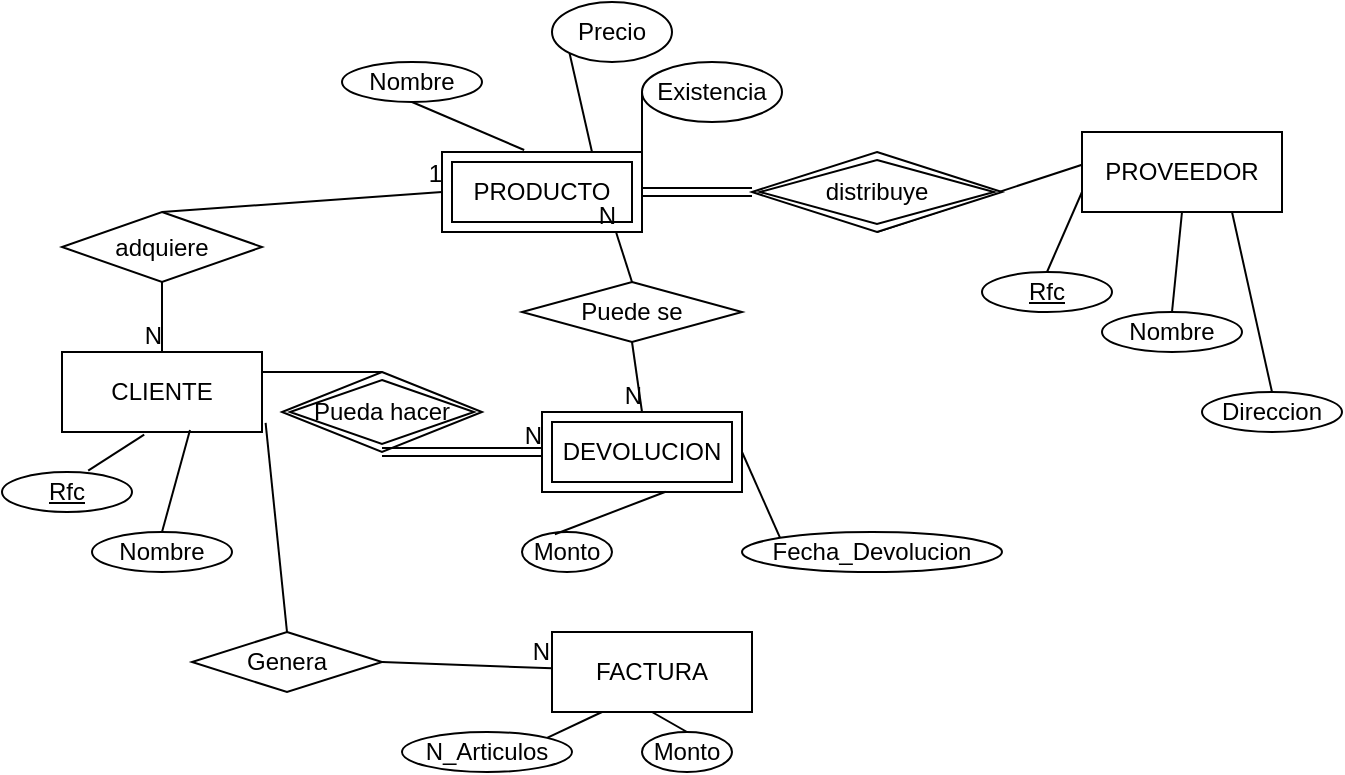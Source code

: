<mxfile version="13.7.8" type="github">
  <diagram id="R2lEEEUBdFMjLlhIrx00" name="Page-1">
    <mxGraphModel dx="696" dy="769" grid="1" gridSize="10" guides="1" tooltips="1" connect="1" arrows="1" fold="1" page="1" pageScale="1" pageWidth="850" pageHeight="1100" math="0" shadow="0" extFonts="Permanent Marker^https://fonts.googleapis.com/css?family=Permanent+Marker">
      <root>
        <mxCell id="0" />
        <mxCell id="1" parent="0" />
        <mxCell id="2MwDD0MVYZ0e9IB-4ncI-2" value="Nombre" style="ellipse;whiteSpace=wrap;html=1;align=center;" parent="1" vertex="1">
          <mxGeometry x="320" y="95" width="70" height="20" as="geometry" />
        </mxCell>
        <mxCell id="2MwDD0MVYZ0e9IB-4ncI-4" value="Precio" style="ellipse;whiteSpace=wrap;html=1;align=center;" parent="1" vertex="1">
          <mxGeometry x="425" y="65" width="60" height="30" as="geometry" />
        </mxCell>
        <mxCell id="2MwDD0MVYZ0e9IB-4ncI-5" value="Existencia" style="ellipse;whiteSpace=wrap;html=1;align=center;" parent="1" vertex="1">
          <mxGeometry x="470" y="95" width="70" height="30" as="geometry" />
        </mxCell>
        <mxCell id="2MwDD0MVYZ0e9IB-4ncI-8" value="" style="endArrow=none;html=1;rounded=0;exitX=0.5;exitY=1;exitDx=0;exitDy=0;entryX=0.411;entryY=-0.025;entryDx=0;entryDy=0;entryPerimeter=0;" parent="1" source="2MwDD0MVYZ0e9IB-4ncI-2" target="2MwDD0MVYZ0e9IB-4ncI-11" edge="1">
          <mxGeometry relative="1" as="geometry">
            <mxPoint x="380" y="100" as="sourcePoint" />
            <mxPoint x="410" y="130" as="targetPoint" />
          </mxGeometry>
        </mxCell>
        <mxCell id="2MwDD0MVYZ0e9IB-4ncI-9" value="" style="endArrow=none;html=1;rounded=0;exitX=0;exitY=1;exitDx=0;exitDy=0;entryX=0.75;entryY=0;entryDx=0;entryDy=0;" parent="1" source="2MwDD0MVYZ0e9IB-4ncI-4" target="2MwDD0MVYZ0e9IB-4ncI-11" edge="1">
          <mxGeometry relative="1" as="geometry">
            <mxPoint x="440" y="110" as="sourcePoint" />
            <mxPoint x="435" y="130" as="targetPoint" />
          </mxGeometry>
        </mxCell>
        <mxCell id="2MwDD0MVYZ0e9IB-4ncI-10" value="" style="endArrow=none;html=1;rounded=0;exitX=1;exitY=0.25;exitDx=0;exitDy=0;entryX=0;entryY=0.5;entryDx=0;entryDy=0;" parent="1" source="2MwDD0MVYZ0e9IB-4ncI-11" target="2MwDD0MVYZ0e9IB-4ncI-5" edge="1">
          <mxGeometry relative="1" as="geometry">
            <mxPoint x="460" y="130" as="sourcePoint" />
            <mxPoint x="524.1" y="141" as="targetPoint" />
          </mxGeometry>
        </mxCell>
        <mxCell id="2MwDD0MVYZ0e9IB-4ncI-11" value="PRODUCTO" style="shape=ext;margin=3;double=1;whiteSpace=wrap;html=1;align=center;" parent="1" vertex="1">
          <mxGeometry x="370" y="140" width="100" height="40" as="geometry" />
        </mxCell>
        <mxCell id="2MwDD0MVYZ0e9IB-4ncI-13" value="" style="shape=link;html=1;rounded=0;exitX=1;exitY=0.5;exitDx=0;exitDy=0;entryX=0;entryY=0.5;entryDx=0;entryDy=0;" parent="1" source="2MwDD0MVYZ0e9IB-4ncI-11" target="2MwDD0MVYZ0e9IB-4ncI-42" edge="1">
          <mxGeometry relative="1" as="geometry">
            <mxPoint x="500" y="159.5" as="sourcePoint" />
            <mxPoint x="535" y="220" as="targetPoint" />
          </mxGeometry>
        </mxCell>
        <mxCell id="2MwDD0MVYZ0e9IB-4ncI-15" value="" style="endArrow=none;html=1;rounded=0;exitX=0.5;exitY=1;exitDx=0;exitDy=0;entryX=0.5;entryY=0;entryDx=0;entryDy=0;" parent="1" target="2MwDD0MVYZ0e9IB-4ncI-18" edge="1" source="2MwDD0MVYZ0e9IB-4ncI-42">
          <mxGeometry relative="1" as="geometry">
            <mxPoint x="535" y="250" as="sourcePoint" />
            <mxPoint x="535" y="300" as="targetPoint" />
          </mxGeometry>
        </mxCell>
        <mxCell id="2MwDD0MVYZ0e9IB-4ncI-18" value="PROVEEDOR" style="whiteSpace=wrap;html=1;align=center;" parent="1" vertex="1">
          <mxGeometry x="690" y="130" width="100" height="40" as="geometry" />
        </mxCell>
        <mxCell id="2MwDD0MVYZ0e9IB-4ncI-19" value="Nombre" style="ellipse;whiteSpace=wrap;html=1;align=center;" parent="1" vertex="1">
          <mxGeometry x="700" y="220" width="70" height="20" as="geometry" />
        </mxCell>
        <mxCell id="2MwDD0MVYZ0e9IB-4ncI-20" value="Rfc" style="ellipse;whiteSpace=wrap;html=1;align=center;fontStyle=4;" parent="1" vertex="1">
          <mxGeometry x="640" y="200" width="65" height="20" as="geometry" />
        </mxCell>
        <mxCell id="2MwDD0MVYZ0e9IB-4ncI-22" value="Direccion" style="ellipse;whiteSpace=wrap;html=1;align=center;" parent="1" vertex="1">
          <mxGeometry x="750" y="260" width="70" height="20" as="geometry" />
        </mxCell>
        <mxCell id="2MwDD0MVYZ0e9IB-4ncI-23" value="" style="endArrow=none;html=1;rounded=0;entryX=0;entryY=0.75;entryDx=0;entryDy=0;exitX=0.5;exitY=0;exitDx=0;exitDy=0;" parent="1" source="2MwDD0MVYZ0e9IB-4ncI-20" target="2MwDD0MVYZ0e9IB-4ncI-18" edge="1">
          <mxGeometry relative="1" as="geometry">
            <mxPoint x="240" y="430" as="sourcePoint" />
            <mxPoint x="400" y="430" as="targetPoint" />
          </mxGeometry>
        </mxCell>
        <mxCell id="2MwDD0MVYZ0e9IB-4ncI-24" value="" style="endArrow=none;html=1;rounded=0;entryX=0.5;entryY=1;entryDx=0;entryDy=0;exitX=0.5;exitY=0;exitDx=0;exitDy=0;" parent="1" source="2MwDD0MVYZ0e9IB-4ncI-19" target="2MwDD0MVYZ0e9IB-4ncI-18" edge="1">
          <mxGeometry relative="1" as="geometry">
            <mxPoint x="510" y="350" as="sourcePoint" />
            <mxPoint x="552.5" y="320" as="targetPoint" />
          </mxGeometry>
        </mxCell>
        <mxCell id="2MwDD0MVYZ0e9IB-4ncI-25" value="" style="endArrow=none;html=1;rounded=0;entryX=0.5;entryY=0;entryDx=0;entryDy=0;exitX=0.75;exitY=1;exitDx=0;exitDy=0;" parent="1" source="2MwDD0MVYZ0e9IB-4ncI-18" target="2MwDD0MVYZ0e9IB-4ncI-22" edge="1">
          <mxGeometry relative="1" as="geometry">
            <mxPoint x="570" y="340" as="sourcePoint" />
            <mxPoint x="612.5" y="310" as="targetPoint" />
          </mxGeometry>
        </mxCell>
        <mxCell id="2MwDD0MVYZ0e9IB-4ncI-27" value="adquiere" style="shape=rhombus;perimeter=rhombusPerimeter;whiteSpace=wrap;html=1;align=center;" parent="1" vertex="1">
          <mxGeometry x="180" y="170" width="100" height="35" as="geometry" />
        </mxCell>
        <mxCell id="2MwDD0MVYZ0e9IB-4ncI-31" value="" style="endArrow=none;html=1;rounded=0;entryX=0;entryY=0.5;entryDx=0;entryDy=0;exitX=0.5;exitY=0;exitDx=0;exitDy=0;" parent="1" source="2MwDD0MVYZ0e9IB-4ncI-27" target="2MwDD0MVYZ0e9IB-4ncI-11" edge="1">
          <mxGeometry relative="1" as="geometry">
            <mxPoint x="180" y="210" as="sourcePoint" />
            <mxPoint x="340" y="210" as="targetPoint" />
          </mxGeometry>
        </mxCell>
        <mxCell id="2MwDD0MVYZ0e9IB-4ncI-32" value="1" style="resizable=0;html=1;align=right;verticalAlign=bottom;" parent="2MwDD0MVYZ0e9IB-4ncI-31" connectable="0" vertex="1">
          <mxGeometry x="1" relative="1" as="geometry" />
        </mxCell>
        <mxCell id="2MwDD0MVYZ0e9IB-4ncI-33" value="CLIENTE" style="whiteSpace=wrap;html=1;align=center;" parent="1" vertex="1">
          <mxGeometry x="180" y="240" width="100" height="40" as="geometry" />
        </mxCell>
        <mxCell id="2MwDD0MVYZ0e9IB-4ncI-34" value="" style="endArrow=none;html=1;rounded=0;entryX=0.5;entryY=0;entryDx=0;entryDy=0;exitX=0.5;exitY=1;exitDx=0;exitDy=0;" parent="1" source="2MwDD0MVYZ0e9IB-4ncI-27" target="2MwDD0MVYZ0e9IB-4ncI-33" edge="1">
          <mxGeometry relative="1" as="geometry">
            <mxPoint x="80" y="240" as="sourcePoint" />
            <mxPoint x="240" y="240" as="targetPoint" />
          </mxGeometry>
        </mxCell>
        <mxCell id="2MwDD0MVYZ0e9IB-4ncI-35" value="N" style="resizable=0;html=1;align=right;verticalAlign=bottom;" parent="2MwDD0MVYZ0e9IB-4ncI-34" connectable="0" vertex="1">
          <mxGeometry x="1" relative="1" as="geometry" />
        </mxCell>
        <mxCell id="2MwDD0MVYZ0e9IB-4ncI-36" value="Nombre" style="ellipse;whiteSpace=wrap;html=1;align=center;" parent="1" vertex="1">
          <mxGeometry x="195" y="330" width="70" height="20" as="geometry" />
        </mxCell>
        <mxCell id="2MwDD0MVYZ0e9IB-4ncI-39" value="Rfc" style="ellipse;whiteSpace=wrap;html=1;align=center;fontStyle=4;" parent="1" vertex="1">
          <mxGeometry x="150" y="300" width="65" height="20" as="geometry" />
        </mxCell>
        <mxCell id="2MwDD0MVYZ0e9IB-4ncI-40" value="" style="endArrow=none;html=1;rounded=0;entryX=0.411;entryY=1.032;entryDx=0;entryDy=0;entryPerimeter=0;exitX=0.663;exitY=-0.036;exitDx=0;exitDy=0;exitPerimeter=0;" parent="1" source="2MwDD0MVYZ0e9IB-4ncI-39" target="2MwDD0MVYZ0e9IB-4ncI-33" edge="1">
          <mxGeometry relative="1" as="geometry">
            <mxPoint x="60" y="350" as="sourcePoint" />
            <mxPoint x="220" y="350" as="targetPoint" />
          </mxGeometry>
        </mxCell>
        <mxCell id="2MwDD0MVYZ0e9IB-4ncI-41" value="" style="endArrow=none;html=1;rounded=0;entryX=0.5;entryY=0;entryDx=0;entryDy=0;exitX=0.64;exitY=0.975;exitDx=0;exitDy=0;exitPerimeter=0;" parent="1" source="2MwDD0MVYZ0e9IB-4ncI-33" target="2MwDD0MVYZ0e9IB-4ncI-36" edge="1">
          <mxGeometry relative="1" as="geometry">
            <mxPoint x="320" y="340" as="sourcePoint" />
            <mxPoint x="348.01" y="314" as="targetPoint" />
          </mxGeometry>
        </mxCell>
        <mxCell id="2MwDD0MVYZ0e9IB-4ncI-42" value="distribuye" style="shape=rhombus;double=1;perimeter=rhombusPerimeter;whiteSpace=wrap;html=1;align=center;" parent="1" vertex="1">
          <mxGeometry x="525" y="140" width="125" height="40" as="geometry" />
        </mxCell>
        <mxCell id="kYxpK8CYSNNE0a9SE648-3" value="FACTURA" style="whiteSpace=wrap;html=1;align=center;" vertex="1" parent="1">
          <mxGeometry x="425" y="380" width="100" height="40" as="geometry" />
        </mxCell>
        <mxCell id="kYxpK8CYSNNE0a9SE648-5" value="Monto" style="ellipse;whiteSpace=wrap;html=1;align=center;" vertex="1" parent="1">
          <mxGeometry x="470" y="430" width="45" height="20" as="geometry" />
        </mxCell>
        <mxCell id="kYxpK8CYSNNE0a9SE648-8" value="" style="endArrow=none;html=1;rounded=0;exitX=1;exitY=0;exitDx=0;exitDy=0;entryX=0.25;entryY=1;entryDx=0;entryDy=0;" edge="1" parent="1" source="kYxpK8CYSNNE0a9SE648-19" target="kYxpK8CYSNNE0a9SE648-3">
          <mxGeometry relative="1" as="geometry">
            <mxPoint x="485" y="270" as="sourcePoint" />
            <mxPoint x="560" y="300" as="targetPoint" />
          </mxGeometry>
        </mxCell>
        <mxCell id="kYxpK8CYSNNE0a9SE648-9" value="" style="endArrow=none;html=1;rounded=0;exitX=0.5;exitY=0;exitDx=0;exitDy=0;entryX=0.5;entryY=1;entryDx=0;entryDy=0;" edge="1" parent="1" source="kYxpK8CYSNNE0a9SE648-5" target="kYxpK8CYSNNE0a9SE648-3">
          <mxGeometry relative="1" as="geometry">
            <mxPoint x="510" y="310" as="sourcePoint" />
            <mxPoint x="550" y="290" as="targetPoint" />
          </mxGeometry>
        </mxCell>
        <mxCell id="kYxpK8CYSNNE0a9SE648-11" value="Genera" style="shape=rhombus;perimeter=rhombusPerimeter;whiteSpace=wrap;html=1;align=center;" vertex="1" parent="1">
          <mxGeometry x="245" y="380" width="95" height="30" as="geometry" />
        </mxCell>
        <mxCell id="kYxpK8CYSNNE0a9SE648-12" value="" style="endArrow=none;html=1;rounded=0;exitX=1;exitY=0.5;exitDx=0;exitDy=0;" edge="1" parent="1" source="kYxpK8CYSNNE0a9SE648-11" target="kYxpK8CYSNNE0a9SE648-3">
          <mxGeometry relative="1" as="geometry">
            <mxPoint x="290" y="300" as="sourcePoint" />
            <mxPoint x="450" y="300" as="targetPoint" />
          </mxGeometry>
        </mxCell>
        <mxCell id="kYxpK8CYSNNE0a9SE648-13" value="N" style="resizable=0;html=1;align=right;verticalAlign=bottom;" connectable="0" vertex="1" parent="kYxpK8CYSNNE0a9SE648-12">
          <mxGeometry x="1" relative="1" as="geometry" />
        </mxCell>
        <mxCell id="kYxpK8CYSNNE0a9SE648-14" value="" style="endArrow=none;html=1;rounded=0;exitX=1.018;exitY=0.885;exitDx=0;exitDy=0;entryX=0.5;entryY=0;entryDx=0;entryDy=0;exitPerimeter=0;" edge="1" parent="1" source="2MwDD0MVYZ0e9IB-4ncI-33" target="kYxpK8CYSNNE0a9SE648-11">
          <mxGeometry relative="1" as="geometry">
            <mxPoint x="340" y="220" as="sourcePoint" />
            <mxPoint x="500" y="220" as="targetPoint" />
          </mxGeometry>
        </mxCell>
        <mxCell id="kYxpK8CYSNNE0a9SE648-19" value="N_Articulos" style="ellipse;whiteSpace=wrap;html=1;align=center;" vertex="1" parent="1">
          <mxGeometry x="350" y="430" width="85" height="20" as="geometry" />
        </mxCell>
        <mxCell id="kYxpK8CYSNNE0a9SE648-22" value="DEVOLUCION" style="shape=ext;margin=3;double=1;whiteSpace=wrap;html=1;align=center;" vertex="1" parent="1">
          <mxGeometry x="420" y="270" width="100" height="40" as="geometry" />
        </mxCell>
        <mxCell id="kYxpK8CYSNNE0a9SE648-23" value="Pueda hacer" style="shape=rhombus;double=1;perimeter=rhombusPerimeter;whiteSpace=wrap;html=1;align=center;" vertex="1" parent="1">
          <mxGeometry x="290" y="250" width="100" height="40" as="geometry" />
        </mxCell>
        <mxCell id="kYxpK8CYSNNE0a9SE648-24" value="" style="endArrow=none;html=1;rounded=0;entryX=0.5;entryY=0;entryDx=0;entryDy=0;exitX=1;exitY=0.25;exitDx=0;exitDy=0;" edge="1" parent="1" source="2MwDD0MVYZ0e9IB-4ncI-33" target="kYxpK8CYSNNE0a9SE648-23">
          <mxGeometry relative="1" as="geometry">
            <mxPoint x="320" y="240" as="sourcePoint" />
            <mxPoint x="480" y="290" as="targetPoint" />
          </mxGeometry>
        </mxCell>
        <mxCell id="kYxpK8CYSNNE0a9SE648-29" value="" style="shape=link;html=1;rounded=0;exitX=0.5;exitY=1;exitDx=0;exitDy=0;entryX=0;entryY=0.5;entryDx=0;entryDy=0;" edge="1" parent="1" source="kYxpK8CYSNNE0a9SE648-23" target="kYxpK8CYSNNE0a9SE648-22">
          <mxGeometry relative="1" as="geometry">
            <mxPoint x="340" y="400" as="sourcePoint" />
            <mxPoint x="360" y="400" as="targetPoint" />
          </mxGeometry>
        </mxCell>
        <mxCell id="kYxpK8CYSNNE0a9SE648-30" value="N" style="resizable=0;html=1;align=right;verticalAlign=bottom;" connectable="0" vertex="1" parent="kYxpK8CYSNNE0a9SE648-29">
          <mxGeometry x="1" relative="1" as="geometry" />
        </mxCell>
        <mxCell id="kYxpK8CYSNNE0a9SE648-34" value="Fecha_Devolucion" style="ellipse;whiteSpace=wrap;html=1;align=center;" vertex="1" parent="1">
          <mxGeometry x="520" y="330" width="130" height="20" as="geometry" />
        </mxCell>
        <mxCell id="kYxpK8CYSNNE0a9SE648-35" value="" style="endArrow=none;html=1;rounded=0;exitX=1;exitY=0.5;exitDx=0;exitDy=0;entryX=0;entryY=0;entryDx=0;entryDy=0;" edge="1" parent="1" source="kYxpK8CYSNNE0a9SE648-22" target="kYxpK8CYSNNE0a9SE648-34">
          <mxGeometry relative="1" as="geometry">
            <mxPoint x="570" y="400" as="sourcePoint" />
            <mxPoint x="619.6" y="368.72" as="targetPoint" />
          </mxGeometry>
        </mxCell>
        <mxCell id="kYxpK8CYSNNE0a9SE648-38" value="Monto" style="ellipse;whiteSpace=wrap;html=1;align=center;" vertex="1" parent="1">
          <mxGeometry x="410" y="330" width="45" height="20" as="geometry" />
        </mxCell>
        <mxCell id="kYxpK8CYSNNE0a9SE648-39" value="" style="endArrow=none;html=1;rounded=0;exitX=0.618;exitY=0.997;exitDx=0;exitDy=0;exitPerimeter=0;entryX=0.365;entryY=0.055;entryDx=0;entryDy=0;entryPerimeter=0;" edge="1" parent="1" source="kYxpK8CYSNNE0a9SE648-22" target="kYxpK8CYSNNE0a9SE648-38">
          <mxGeometry relative="1" as="geometry">
            <mxPoint x="470" y="320" as="sourcePoint" />
            <mxPoint x="442.6" y="334.4" as="targetPoint" />
          </mxGeometry>
        </mxCell>
        <mxCell id="kYxpK8CYSNNE0a9SE648-40" value="Puede se" style="shape=rhombus;perimeter=rhombusPerimeter;whiteSpace=wrap;html=1;align=center;" vertex="1" parent="1">
          <mxGeometry x="410" y="205" width="110" height="30" as="geometry" />
        </mxCell>
        <mxCell id="kYxpK8CYSNNE0a9SE648-42" value="" style="endArrow=none;html=1;rounded=0;exitX=0.5;exitY=1;exitDx=0;exitDy=0;entryX=0.5;entryY=0;entryDx=0;entryDy=0;" edge="1" parent="1" source="kYxpK8CYSNNE0a9SE648-40" target="kYxpK8CYSNNE0a9SE648-22">
          <mxGeometry relative="1" as="geometry">
            <mxPoint x="520" y="240" as="sourcePoint" />
            <mxPoint x="680" y="240" as="targetPoint" />
          </mxGeometry>
        </mxCell>
        <mxCell id="kYxpK8CYSNNE0a9SE648-43" value="N" style="resizable=0;html=1;align=right;verticalAlign=bottom;" connectable="0" vertex="1" parent="kYxpK8CYSNNE0a9SE648-42">
          <mxGeometry x="1" relative="1" as="geometry" />
        </mxCell>
        <mxCell id="kYxpK8CYSNNE0a9SE648-44" value="" style="endArrow=none;html=1;rounded=0;exitX=0.5;exitY=0;exitDx=0;exitDy=0;entryX=0.87;entryY=1;entryDx=0;entryDy=0;entryPerimeter=0;" edge="1" parent="1" source="kYxpK8CYSNNE0a9SE648-40" target="2MwDD0MVYZ0e9IB-4ncI-11">
          <mxGeometry relative="1" as="geometry">
            <mxPoint x="420" y="190" as="sourcePoint" />
            <mxPoint x="425" y="225" as="targetPoint" />
          </mxGeometry>
        </mxCell>
        <mxCell id="kYxpK8CYSNNE0a9SE648-45" value="N" style="resizable=0;html=1;align=right;verticalAlign=bottom;" connectable="0" vertex="1" parent="kYxpK8CYSNNE0a9SE648-44">
          <mxGeometry x="1" relative="1" as="geometry" />
        </mxCell>
      </root>
    </mxGraphModel>
  </diagram>
</mxfile>
